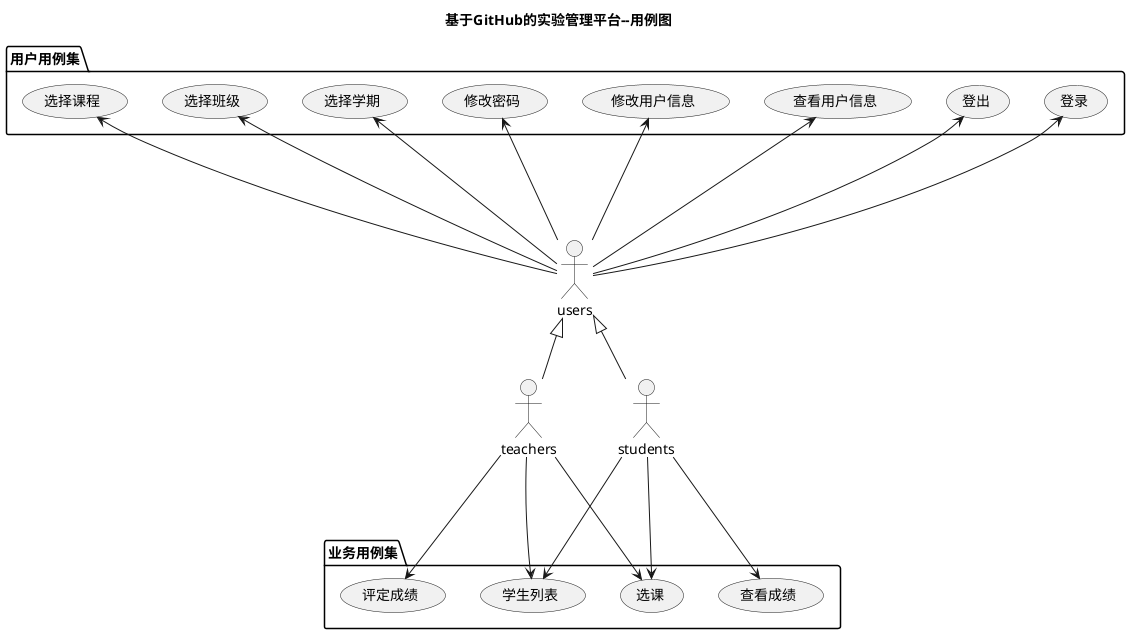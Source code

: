 @startuml
title 基于GitHub的实验管理平台--用例图
actor teachers
actor students
actor users
users <|-- teachers
users <|-- students

package 用户用例集 {
users --up-> (登录)
users --up-> (登出)
users --up-> (查看用户信息)
users --up-> (修改用户信息)
users --up-> (修改密码)
users --up-> (选择学期)
users --up-> (选择班级)
users --up-> (选择课程)
}
package 业务用例集 {
teachers ---> (评定成绩)
teachers ---> (学生列表)
teachers ---> (选课)
students ---> (选课)
students ---> (学生列表)
students ---> (查看成绩)
}
@enduml